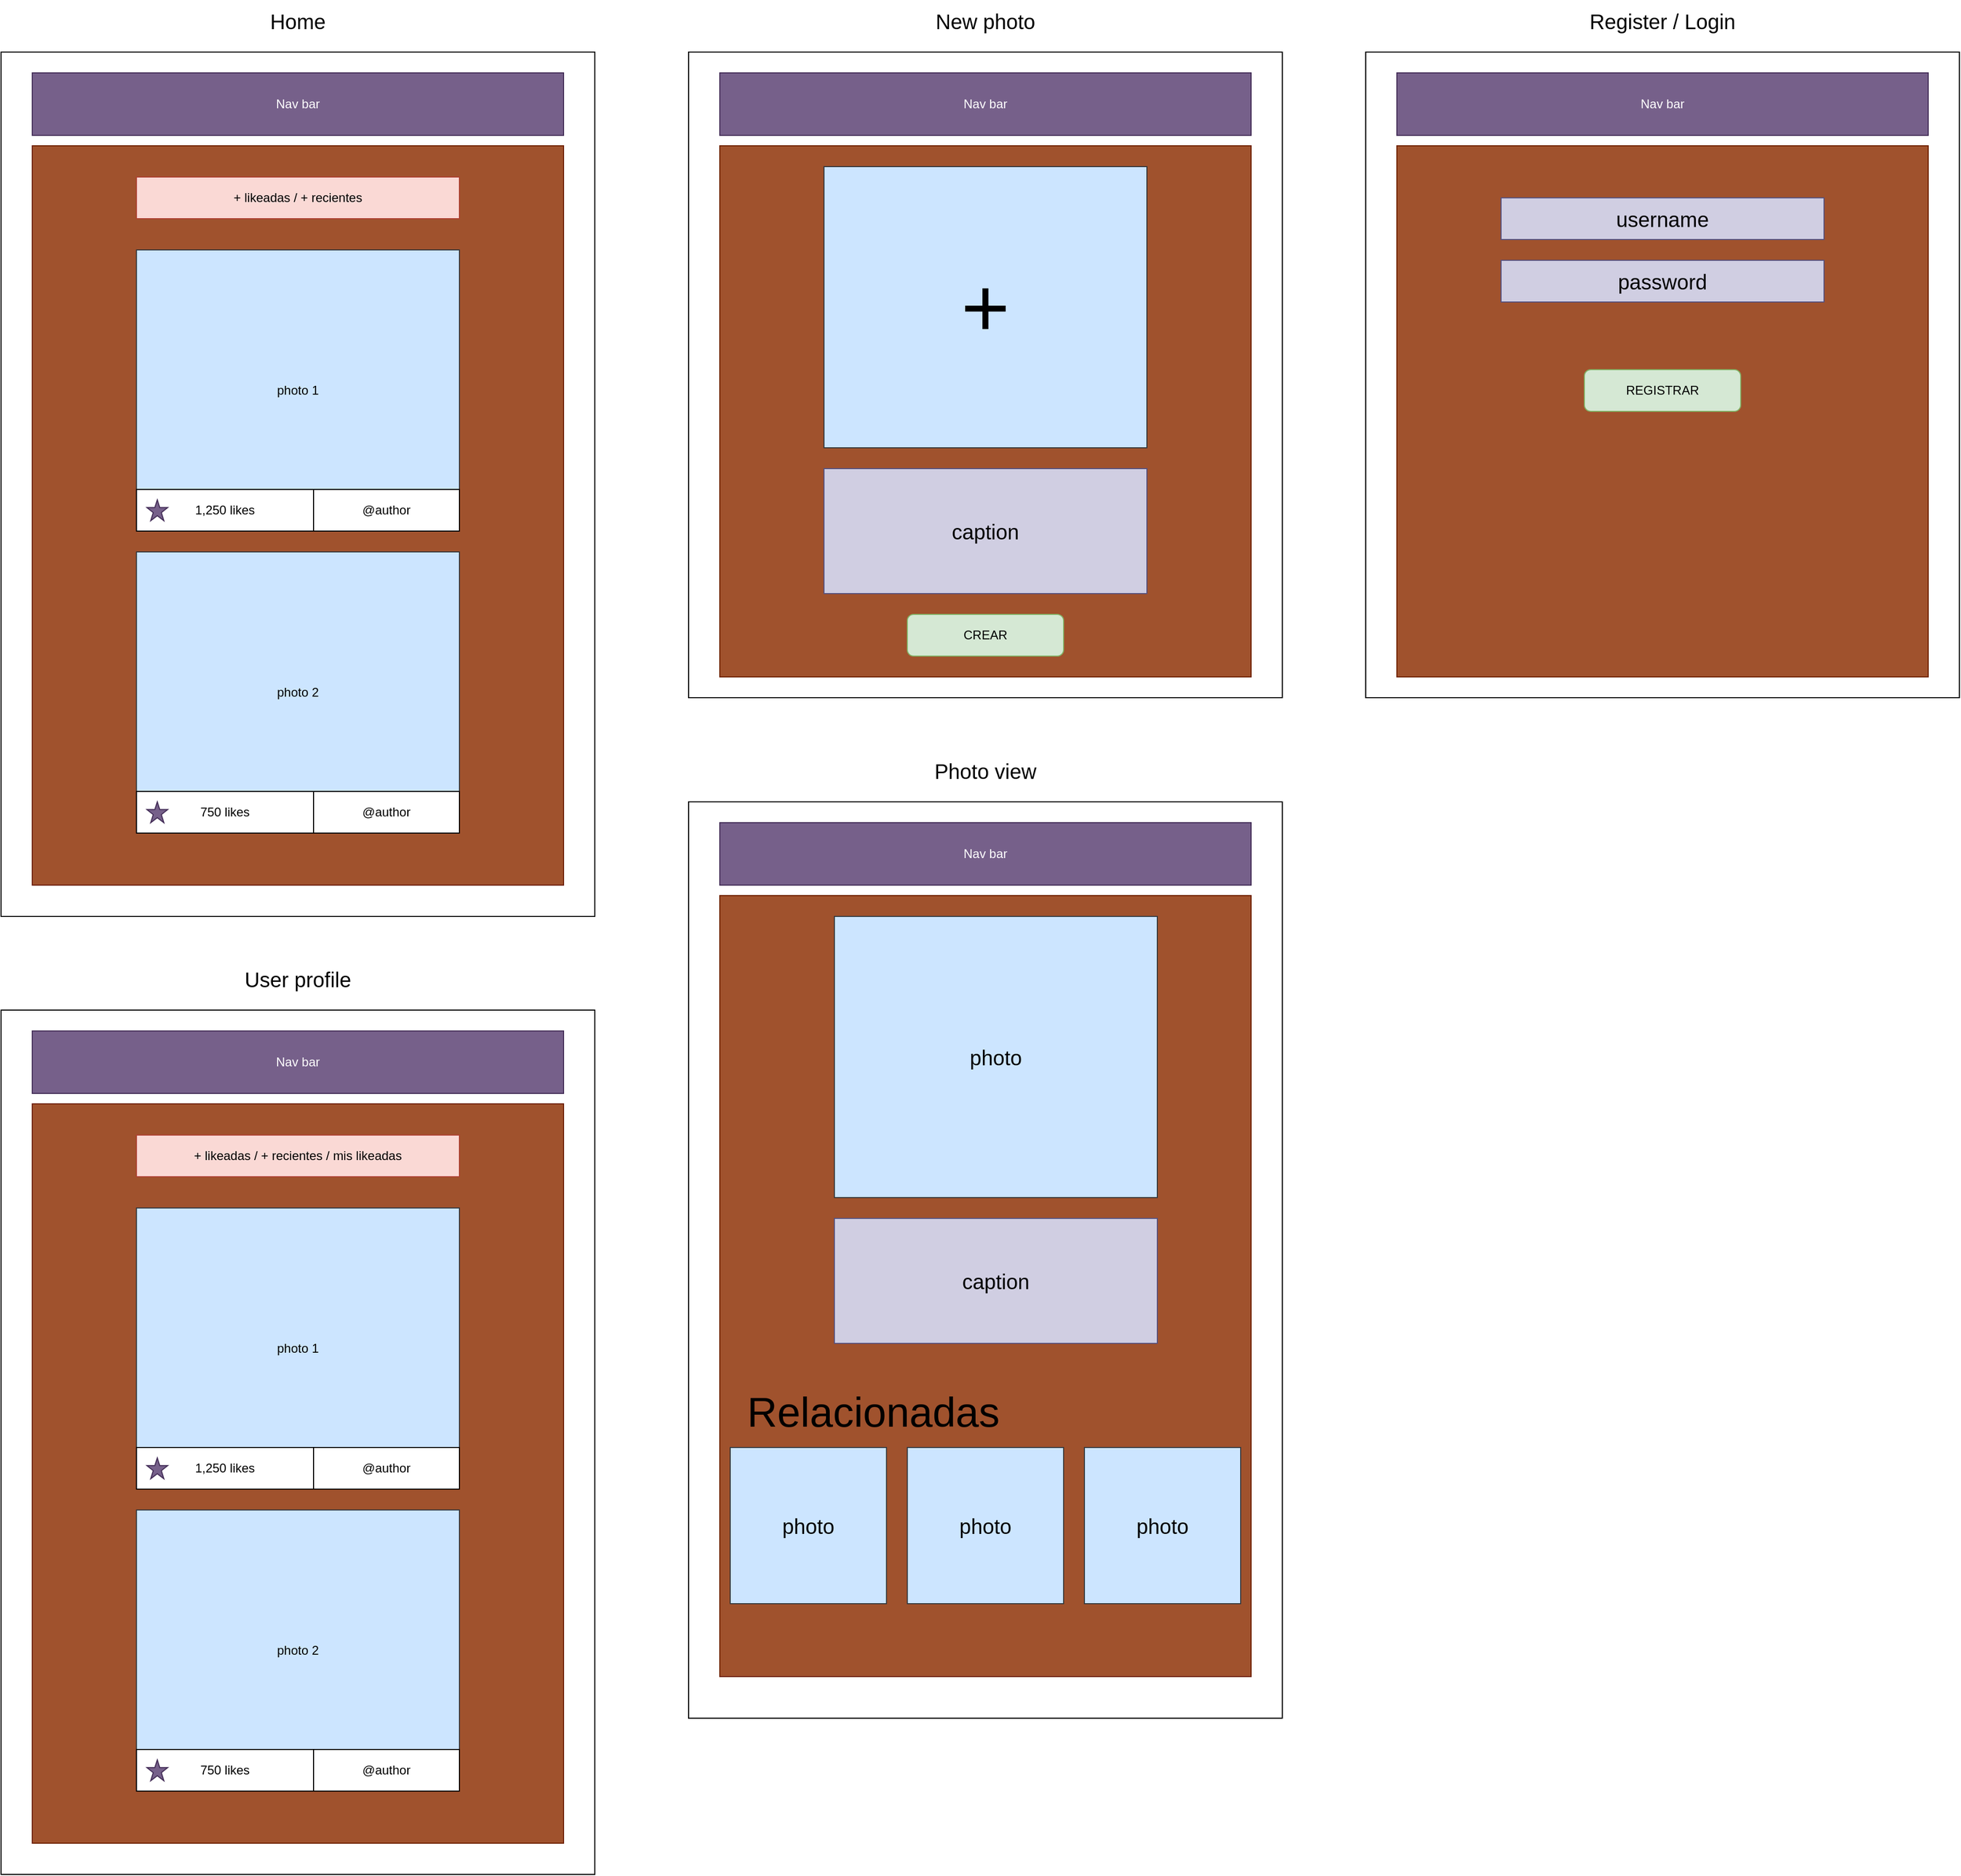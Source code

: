 <mxfile version="24.8.3">
  <diagram name="Página-1" id="fsYyTsLvQT4wnIQunbyP">
    <mxGraphModel dx="2625" dy="1393" grid="1" gridSize="10" guides="1" tooltips="1" connect="1" arrows="1" fold="1" page="1" pageScale="1" pageWidth="2000" pageHeight="1920" math="0" shadow="0">
      <root>
        <mxCell id="0" />
        <mxCell id="1" parent="0" />
        <mxCell id="XZGx1vhHaTcRCYBM8X0p-1" value="" style="rounded=0;whiteSpace=wrap;html=1;" vertex="1" parent="1">
          <mxGeometry x="90" y="60" width="570" height="830" as="geometry" />
        </mxCell>
        <mxCell id="XZGx1vhHaTcRCYBM8X0p-2" value="Home" style="text;html=1;align=center;verticalAlign=middle;whiteSpace=wrap;rounded=0;fontSize=20;" vertex="1" parent="1">
          <mxGeometry x="90" y="10" width="570" height="40" as="geometry" />
        </mxCell>
        <mxCell id="XZGx1vhHaTcRCYBM8X0p-3" value="" style="rounded=0;whiteSpace=wrap;html=1;fillColor=#a0522d;fontColor=#ffffff;strokeColor=#6D1F00;" vertex="1" parent="1">
          <mxGeometry x="120" y="150" width="510" height="710" as="geometry" />
        </mxCell>
        <mxCell id="XZGx1vhHaTcRCYBM8X0p-4" value="Nav bar" style="rounded=0;whiteSpace=wrap;html=1;fillColor=#76608a;fontColor=#ffffff;strokeColor=#432D57;" vertex="1" parent="1">
          <mxGeometry x="120" y="80" width="510" height="60" as="geometry" />
        </mxCell>
        <mxCell id="XZGx1vhHaTcRCYBM8X0p-15" value="" style="group" vertex="1" connectable="0" parent="1">
          <mxGeometry x="220" y="250" width="310" height="270" as="geometry" />
        </mxCell>
        <mxCell id="XZGx1vhHaTcRCYBM8X0p-5" value="photo 1" style="rounded=0;whiteSpace=wrap;html=1;fillColor=#cce5ff;strokeColor=#36393d;" vertex="1" parent="XZGx1vhHaTcRCYBM8X0p-15">
          <mxGeometry width="310" height="270" as="geometry" />
        </mxCell>
        <mxCell id="XZGx1vhHaTcRCYBM8X0p-14" value="" style="group" vertex="1" connectable="0" parent="XZGx1vhHaTcRCYBM8X0p-15">
          <mxGeometry y="230" width="310" height="40" as="geometry" />
        </mxCell>
        <mxCell id="XZGx1vhHaTcRCYBM8X0p-6" value="@author" style="rounded=0;whiteSpace=wrap;html=1;" vertex="1" parent="XZGx1vhHaTcRCYBM8X0p-14">
          <mxGeometry x="170" width="140" height="40" as="geometry" />
        </mxCell>
        <mxCell id="XZGx1vhHaTcRCYBM8X0p-13" value="" style="group" vertex="1" connectable="0" parent="XZGx1vhHaTcRCYBM8X0p-14">
          <mxGeometry width="170" height="40" as="geometry" />
        </mxCell>
        <mxCell id="XZGx1vhHaTcRCYBM8X0p-7" value="1,250 likes" style="rounded=0;whiteSpace=wrap;html=1;" vertex="1" parent="XZGx1vhHaTcRCYBM8X0p-13">
          <mxGeometry width="170" height="40" as="geometry" />
        </mxCell>
        <mxCell id="XZGx1vhHaTcRCYBM8X0p-9" value="" style="verticalLabelPosition=bottom;verticalAlign=top;html=1;shape=mxgraph.basic.star;fillColor=#76608a;fontColor=#ffffff;strokeColor=#432D57;" vertex="1" parent="XZGx1vhHaTcRCYBM8X0p-13">
          <mxGeometry x="10" y="10" width="20" height="20" as="geometry" />
        </mxCell>
        <mxCell id="XZGx1vhHaTcRCYBM8X0p-16" value="+ likeadas / + recientes" style="rounded=0;whiteSpace=wrap;html=1;fillColor=#fad9d5;strokeColor=#ae4132;" vertex="1" parent="1">
          <mxGeometry x="220" y="180" width="310" height="40" as="geometry" />
        </mxCell>
        <mxCell id="XZGx1vhHaTcRCYBM8X0p-18" value="" style="group" vertex="1" connectable="0" parent="1">
          <mxGeometry x="220" y="540" width="310" height="270" as="geometry" />
        </mxCell>
        <mxCell id="XZGx1vhHaTcRCYBM8X0p-19" value="photo 2" style="rounded=0;whiteSpace=wrap;html=1;fillColor=#cce5ff;strokeColor=#36393d;" vertex="1" parent="XZGx1vhHaTcRCYBM8X0p-18">
          <mxGeometry width="310" height="270" as="geometry" />
        </mxCell>
        <mxCell id="XZGx1vhHaTcRCYBM8X0p-20" value="" style="group" vertex="1" connectable="0" parent="XZGx1vhHaTcRCYBM8X0p-18">
          <mxGeometry y="230" width="310" height="40" as="geometry" />
        </mxCell>
        <mxCell id="XZGx1vhHaTcRCYBM8X0p-21" value="@author" style="rounded=0;whiteSpace=wrap;html=1;" vertex="1" parent="XZGx1vhHaTcRCYBM8X0p-20">
          <mxGeometry x="170" width="140" height="40" as="geometry" />
        </mxCell>
        <mxCell id="XZGx1vhHaTcRCYBM8X0p-22" value="" style="group" vertex="1" connectable="0" parent="XZGx1vhHaTcRCYBM8X0p-20">
          <mxGeometry width="170" height="40" as="geometry" />
        </mxCell>
        <mxCell id="XZGx1vhHaTcRCYBM8X0p-23" value="750 likes" style="rounded=0;whiteSpace=wrap;html=1;" vertex="1" parent="XZGx1vhHaTcRCYBM8X0p-22">
          <mxGeometry width="170" height="40" as="geometry" />
        </mxCell>
        <mxCell id="XZGx1vhHaTcRCYBM8X0p-24" value="" style="verticalLabelPosition=bottom;verticalAlign=top;html=1;shape=mxgraph.basic.star;fillColor=#76608a;fontColor=#ffffff;strokeColor=#432D57;" vertex="1" parent="XZGx1vhHaTcRCYBM8X0p-22">
          <mxGeometry x="10" y="10" width="20" height="20" as="geometry" />
        </mxCell>
        <mxCell id="XZGx1vhHaTcRCYBM8X0p-26" value="" style="rounded=0;whiteSpace=wrap;html=1;" vertex="1" parent="1">
          <mxGeometry x="90" y="980" width="570" height="830" as="geometry" />
        </mxCell>
        <mxCell id="XZGx1vhHaTcRCYBM8X0p-27" value="" style="rounded=0;whiteSpace=wrap;html=1;fillColor=#a0522d;fontColor=#ffffff;strokeColor=#6D1F00;" vertex="1" parent="1">
          <mxGeometry x="120" y="1070" width="510" height="710" as="geometry" />
        </mxCell>
        <mxCell id="XZGx1vhHaTcRCYBM8X0p-28" value="Nav bar" style="rounded=0;whiteSpace=wrap;html=1;fillColor=#76608a;fontColor=#ffffff;strokeColor=#432D57;" vertex="1" parent="1">
          <mxGeometry x="120" y="1000" width="510" height="60" as="geometry" />
        </mxCell>
        <mxCell id="XZGx1vhHaTcRCYBM8X0p-29" value="" style="group" vertex="1" connectable="0" parent="1">
          <mxGeometry x="220" y="1170" width="310" height="270" as="geometry" />
        </mxCell>
        <mxCell id="XZGx1vhHaTcRCYBM8X0p-30" value="photo 1" style="rounded=0;whiteSpace=wrap;html=1;fillColor=#cce5ff;strokeColor=#36393d;" vertex="1" parent="XZGx1vhHaTcRCYBM8X0p-29">
          <mxGeometry width="310" height="270" as="geometry" />
        </mxCell>
        <mxCell id="XZGx1vhHaTcRCYBM8X0p-31" value="" style="group" vertex="1" connectable="0" parent="XZGx1vhHaTcRCYBM8X0p-29">
          <mxGeometry y="230" width="310" height="40" as="geometry" />
        </mxCell>
        <mxCell id="XZGx1vhHaTcRCYBM8X0p-32" value="@author" style="rounded=0;whiteSpace=wrap;html=1;" vertex="1" parent="XZGx1vhHaTcRCYBM8X0p-31">
          <mxGeometry x="170" width="140" height="40" as="geometry" />
        </mxCell>
        <mxCell id="XZGx1vhHaTcRCYBM8X0p-33" value="" style="group" vertex="1" connectable="0" parent="XZGx1vhHaTcRCYBM8X0p-31">
          <mxGeometry width="170" height="40" as="geometry" />
        </mxCell>
        <mxCell id="XZGx1vhHaTcRCYBM8X0p-34" value="1,250 likes" style="rounded=0;whiteSpace=wrap;html=1;" vertex="1" parent="XZGx1vhHaTcRCYBM8X0p-33">
          <mxGeometry width="170" height="40" as="geometry" />
        </mxCell>
        <mxCell id="XZGx1vhHaTcRCYBM8X0p-35" value="" style="verticalLabelPosition=bottom;verticalAlign=top;html=1;shape=mxgraph.basic.star;fillColor=#76608a;fontColor=#ffffff;strokeColor=#432D57;" vertex="1" parent="XZGx1vhHaTcRCYBM8X0p-33">
          <mxGeometry x="10" y="10" width="20" height="20" as="geometry" />
        </mxCell>
        <mxCell id="XZGx1vhHaTcRCYBM8X0p-36" value="+ likeadas / + recientes / mis likeadas" style="rounded=0;whiteSpace=wrap;html=1;fillColor=#fad9d5;strokeColor=#ae4132;" vertex="1" parent="1">
          <mxGeometry x="220" y="1100" width="310" height="40" as="geometry" />
        </mxCell>
        <mxCell id="XZGx1vhHaTcRCYBM8X0p-37" value="" style="group" vertex="1" connectable="0" parent="1">
          <mxGeometry x="220" y="1460" width="310" height="270" as="geometry" />
        </mxCell>
        <mxCell id="XZGx1vhHaTcRCYBM8X0p-38" value="photo 2" style="rounded=0;whiteSpace=wrap;html=1;fillColor=#cce5ff;strokeColor=#36393d;" vertex="1" parent="XZGx1vhHaTcRCYBM8X0p-37">
          <mxGeometry width="310" height="270" as="geometry" />
        </mxCell>
        <mxCell id="XZGx1vhHaTcRCYBM8X0p-39" value="" style="group" vertex="1" connectable="0" parent="XZGx1vhHaTcRCYBM8X0p-37">
          <mxGeometry y="230" width="310" height="40" as="geometry" />
        </mxCell>
        <mxCell id="XZGx1vhHaTcRCYBM8X0p-40" value="@author" style="rounded=0;whiteSpace=wrap;html=1;" vertex="1" parent="XZGx1vhHaTcRCYBM8X0p-39">
          <mxGeometry x="170" width="140" height="40" as="geometry" />
        </mxCell>
        <mxCell id="XZGx1vhHaTcRCYBM8X0p-41" value="" style="group" vertex="1" connectable="0" parent="XZGx1vhHaTcRCYBM8X0p-39">
          <mxGeometry width="170" height="40" as="geometry" />
        </mxCell>
        <mxCell id="XZGx1vhHaTcRCYBM8X0p-42" value="750 likes" style="rounded=0;whiteSpace=wrap;html=1;" vertex="1" parent="XZGx1vhHaTcRCYBM8X0p-41">
          <mxGeometry width="170" height="40" as="geometry" />
        </mxCell>
        <mxCell id="XZGx1vhHaTcRCYBM8X0p-43" value="" style="verticalLabelPosition=bottom;verticalAlign=top;html=1;shape=mxgraph.basic.star;fillColor=#76608a;fontColor=#ffffff;strokeColor=#432D57;" vertex="1" parent="XZGx1vhHaTcRCYBM8X0p-41">
          <mxGeometry x="10" y="10" width="20" height="20" as="geometry" />
        </mxCell>
        <mxCell id="XZGx1vhHaTcRCYBM8X0p-44" value="User profile" style="text;html=1;align=center;verticalAlign=middle;whiteSpace=wrap;rounded=0;fontSize=20;" vertex="1" parent="1">
          <mxGeometry x="90" y="930" width="570" height="40" as="geometry" />
        </mxCell>
        <mxCell id="XZGx1vhHaTcRCYBM8X0p-45" value="" style="rounded=0;whiteSpace=wrap;html=1;" vertex="1" parent="1">
          <mxGeometry x="750" y="60" width="570" height="620" as="geometry" />
        </mxCell>
        <mxCell id="XZGx1vhHaTcRCYBM8X0p-46" value="New photo" style="text;html=1;align=center;verticalAlign=middle;whiteSpace=wrap;rounded=0;fontSize=20;" vertex="1" parent="1">
          <mxGeometry x="750" y="10" width="570" height="40" as="geometry" />
        </mxCell>
        <mxCell id="XZGx1vhHaTcRCYBM8X0p-47" value="" style="rounded=0;whiteSpace=wrap;html=1;fillColor=#a0522d;fontColor=#ffffff;strokeColor=#6D1F00;" vertex="1" parent="1">
          <mxGeometry x="780" y="150" width="510" height="510" as="geometry" />
        </mxCell>
        <mxCell id="XZGx1vhHaTcRCYBM8X0p-48" value="Nav bar" style="rounded=0;whiteSpace=wrap;html=1;fillColor=#76608a;fontColor=#ffffff;strokeColor=#432D57;" vertex="1" parent="1">
          <mxGeometry x="780" y="80" width="510" height="60" as="geometry" />
        </mxCell>
        <mxCell id="XZGx1vhHaTcRCYBM8X0p-49" value="" style="group;fontSize=80;" vertex="1" connectable="0" parent="1">
          <mxGeometry x="880" y="170" width="310" height="270" as="geometry" />
        </mxCell>
        <mxCell id="XZGx1vhHaTcRCYBM8X0p-50" value="&lt;font style=&quot;font-size: 80px;&quot;&gt;+&lt;/font&gt;" style="rounded=0;whiteSpace=wrap;html=1;fillColor=#cce5ff;strokeColor=#36393d;" vertex="1" parent="XZGx1vhHaTcRCYBM8X0p-49">
          <mxGeometry width="310" height="270" as="geometry" />
        </mxCell>
        <mxCell id="XZGx1vhHaTcRCYBM8X0p-64" value="&lt;font style=&quot;font-size: 20px;&quot;&gt;caption&lt;/font&gt;" style="rounded=0;whiteSpace=wrap;html=1;fillColor=#d0cee2;strokeColor=#56517e;" vertex="1" parent="1">
          <mxGeometry x="880" y="460" width="310" height="120" as="geometry" />
        </mxCell>
        <mxCell id="XZGx1vhHaTcRCYBM8X0p-72" value="" style="rounded=0;whiteSpace=wrap;html=1;" vertex="1" parent="1">
          <mxGeometry x="750" y="780" width="570" height="880" as="geometry" />
        </mxCell>
        <mxCell id="XZGx1vhHaTcRCYBM8X0p-73" value="Photo view" style="text;html=1;align=center;verticalAlign=middle;whiteSpace=wrap;rounded=0;fontSize=20;" vertex="1" parent="1">
          <mxGeometry x="750" y="730" width="570" height="40" as="geometry" />
        </mxCell>
        <mxCell id="XZGx1vhHaTcRCYBM8X0p-74" value="" style="rounded=0;whiteSpace=wrap;html=1;fillColor=#a0522d;fontColor=#ffffff;strokeColor=#6D1F00;" vertex="1" parent="1">
          <mxGeometry x="780" y="870" width="510" height="750" as="geometry" />
        </mxCell>
        <mxCell id="XZGx1vhHaTcRCYBM8X0p-75" value="Nav bar" style="rounded=0;whiteSpace=wrap;html=1;fillColor=#76608a;fontColor=#ffffff;strokeColor=#432D57;" vertex="1" parent="1">
          <mxGeometry x="780" y="800" width="510" height="60" as="geometry" />
        </mxCell>
        <mxCell id="XZGx1vhHaTcRCYBM8X0p-76" value="" style="group;fontSize=80;" vertex="1" connectable="0" parent="1">
          <mxGeometry x="890" y="890" width="310" height="270" as="geometry" />
        </mxCell>
        <mxCell id="XZGx1vhHaTcRCYBM8X0p-77" value="&lt;font style=&quot;font-size: 20px;&quot;&gt;photo&lt;/font&gt;" style="rounded=0;whiteSpace=wrap;html=1;fillColor=#cce5ff;strokeColor=#36393d;" vertex="1" parent="XZGx1vhHaTcRCYBM8X0p-76">
          <mxGeometry width="310" height="270" as="geometry" />
        </mxCell>
        <mxCell id="XZGx1vhHaTcRCYBM8X0p-78" value="&lt;font style=&quot;font-size: 20px;&quot;&gt;caption&lt;/font&gt;" style="rounded=0;whiteSpace=wrap;html=1;fillColor=#d0cee2;strokeColor=#56517e;" vertex="1" parent="1">
          <mxGeometry x="890" y="1180" width="310" height="120" as="geometry" />
        </mxCell>
        <mxCell id="XZGx1vhHaTcRCYBM8X0p-79" value="CREAR" style="rounded=1;whiteSpace=wrap;html=1;fillColor=#d5e8d4;strokeColor=#82b366;" vertex="1" parent="1">
          <mxGeometry x="960" y="600" width="150" height="40" as="geometry" />
        </mxCell>
        <mxCell id="XZGx1vhHaTcRCYBM8X0p-80" value="" style="group;fontSize=80;" vertex="1" connectable="0" parent="1">
          <mxGeometry x="790" y="1400" width="150" height="150" as="geometry" />
        </mxCell>
        <mxCell id="XZGx1vhHaTcRCYBM8X0p-81" value="&lt;font style=&quot;font-size: 20px;&quot;&gt;photo&lt;/font&gt;" style="rounded=0;whiteSpace=wrap;html=1;fillColor=#cce5ff;strokeColor=#36393d;" vertex="1" parent="XZGx1vhHaTcRCYBM8X0p-80">
          <mxGeometry width="150" height="150" as="geometry" />
        </mxCell>
        <mxCell id="XZGx1vhHaTcRCYBM8X0p-82" value="" style="group;fontSize=80;" vertex="1" connectable="0" parent="1">
          <mxGeometry x="960" y="1400" width="150" height="150" as="geometry" />
        </mxCell>
        <mxCell id="XZGx1vhHaTcRCYBM8X0p-83" value="&lt;font style=&quot;font-size: 20px;&quot;&gt;photo&lt;/font&gt;" style="rounded=0;whiteSpace=wrap;html=1;fillColor=#cce5ff;strokeColor=#36393d;" vertex="1" parent="XZGx1vhHaTcRCYBM8X0p-82">
          <mxGeometry width="150" height="150" as="geometry" />
        </mxCell>
        <mxCell id="XZGx1vhHaTcRCYBM8X0p-84" value="" style="group;fontSize=80;" vertex="1" connectable="0" parent="1">
          <mxGeometry x="1130" y="1400" width="150" height="150" as="geometry" />
        </mxCell>
        <mxCell id="XZGx1vhHaTcRCYBM8X0p-85" value="&lt;font style=&quot;font-size: 20px;&quot;&gt;photo&lt;/font&gt;" style="rounded=0;whiteSpace=wrap;html=1;fillColor=#cce5ff;strokeColor=#36393d;" vertex="1" parent="XZGx1vhHaTcRCYBM8X0p-84">
          <mxGeometry width="150" height="150" as="geometry" />
        </mxCell>
        <mxCell id="XZGx1vhHaTcRCYBM8X0p-86" value="Relacionadas" style="text;html=1;align=center;verticalAlign=middle;whiteSpace=wrap;rounded=0;fontSize=40;" vertex="1" parent="1">
          <mxGeometry x="800" y="1330" width="255" height="70" as="geometry" />
        </mxCell>
        <mxCell id="XZGx1vhHaTcRCYBM8X0p-92" value="" style="rounded=0;whiteSpace=wrap;html=1;" vertex="1" parent="1">
          <mxGeometry x="1400" y="60" width="570" height="620" as="geometry" />
        </mxCell>
        <mxCell id="XZGx1vhHaTcRCYBM8X0p-93" value="Register / Login" style="text;html=1;align=center;verticalAlign=middle;whiteSpace=wrap;rounded=0;fontSize=20;" vertex="1" parent="1">
          <mxGeometry x="1400" y="10" width="570" height="40" as="geometry" />
        </mxCell>
        <mxCell id="XZGx1vhHaTcRCYBM8X0p-94" value="" style="rounded=0;whiteSpace=wrap;html=1;fillColor=#a0522d;fontColor=#ffffff;strokeColor=#6D1F00;" vertex="1" parent="1">
          <mxGeometry x="1430" y="150" width="510" height="510" as="geometry" />
        </mxCell>
        <mxCell id="XZGx1vhHaTcRCYBM8X0p-95" value="Nav bar" style="rounded=0;whiteSpace=wrap;html=1;fillColor=#76608a;fontColor=#ffffff;strokeColor=#432D57;" vertex="1" parent="1">
          <mxGeometry x="1430" y="80" width="510" height="60" as="geometry" />
        </mxCell>
        <mxCell id="XZGx1vhHaTcRCYBM8X0p-98" value="&lt;font style=&quot;font-size: 20px;&quot;&gt;username&lt;/font&gt;" style="rounded=0;whiteSpace=wrap;html=1;fillColor=#d0cee2;strokeColor=#56517e;" vertex="1" parent="1">
          <mxGeometry x="1530" y="200" width="310" height="40" as="geometry" />
        </mxCell>
        <mxCell id="XZGx1vhHaTcRCYBM8X0p-99" value="REGISTRAR" style="rounded=1;whiteSpace=wrap;html=1;fillColor=#d5e8d4;strokeColor=#82b366;" vertex="1" parent="1">
          <mxGeometry x="1610" y="365" width="150" height="40" as="geometry" />
        </mxCell>
        <mxCell id="XZGx1vhHaTcRCYBM8X0p-100" value="&lt;font style=&quot;font-size: 20px;&quot;&gt;password&lt;/font&gt;" style="rounded=0;whiteSpace=wrap;html=1;fillColor=#d0cee2;strokeColor=#56517e;" vertex="1" parent="1">
          <mxGeometry x="1530" y="260" width="310" height="40" as="geometry" />
        </mxCell>
      </root>
    </mxGraphModel>
  </diagram>
</mxfile>
